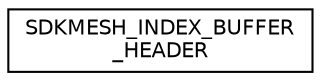 digraph "Graphical Class Hierarchy"
{
  edge [fontname="Helvetica",fontsize="10",labelfontname="Helvetica",labelfontsize="10"];
  node [fontname="Helvetica",fontsize="10",shape=record];
  rankdir="LR";
  Node1 [label="SDKMESH_INDEX_BUFFER\l_HEADER",height=0.2,width=0.4,color="black", fillcolor="white", style="filled",URL="$struct_s_d_k_m_e_s_h___i_n_d_e_x___b_u_f_f_e_r___h_e_a_d_e_r.html"];
}
